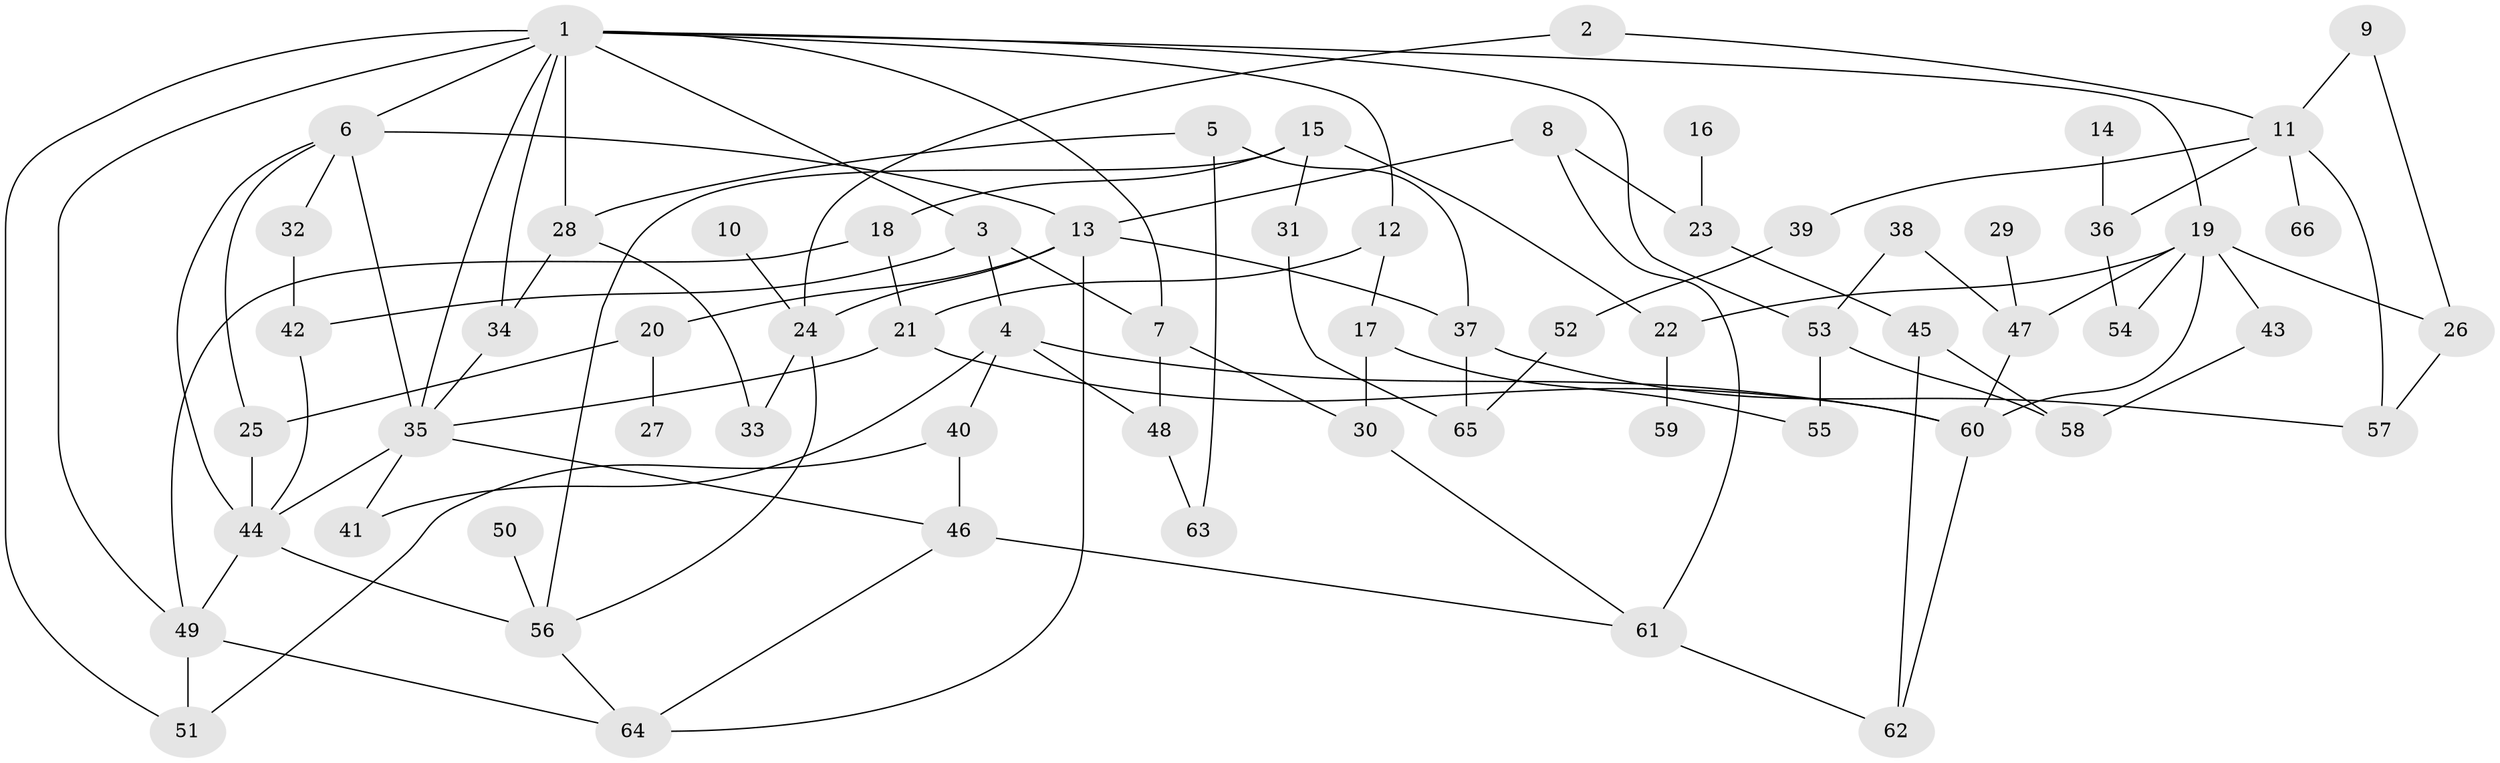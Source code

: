 // original degree distribution, {6: 0.05343511450381679, 7: 0.015267175572519083, 5: 0.05343511450381679, 4: 0.09923664122137404, 2: 0.3053435114503817, 1: 0.2366412213740458, 3: 0.22900763358778625, 8: 0.007633587786259542}
// Generated by graph-tools (version 1.1) at 2025/01/03/09/25 03:01:00]
// undirected, 66 vertices, 109 edges
graph export_dot {
graph [start="1"]
  node [color=gray90,style=filled];
  1;
  2;
  3;
  4;
  5;
  6;
  7;
  8;
  9;
  10;
  11;
  12;
  13;
  14;
  15;
  16;
  17;
  18;
  19;
  20;
  21;
  22;
  23;
  24;
  25;
  26;
  27;
  28;
  29;
  30;
  31;
  32;
  33;
  34;
  35;
  36;
  37;
  38;
  39;
  40;
  41;
  42;
  43;
  44;
  45;
  46;
  47;
  48;
  49;
  50;
  51;
  52;
  53;
  54;
  55;
  56;
  57;
  58;
  59;
  60;
  61;
  62;
  63;
  64;
  65;
  66;
  1 -- 3 [weight=1.0];
  1 -- 6 [weight=1.0];
  1 -- 7 [weight=1.0];
  1 -- 12 [weight=1.0];
  1 -- 19 [weight=1.0];
  1 -- 28 [weight=1.0];
  1 -- 34 [weight=1.0];
  1 -- 35 [weight=1.0];
  1 -- 49 [weight=1.0];
  1 -- 51 [weight=1.0];
  1 -- 53 [weight=1.0];
  2 -- 11 [weight=1.0];
  2 -- 24 [weight=1.0];
  3 -- 4 [weight=1.0];
  3 -- 7 [weight=1.0];
  3 -- 42 [weight=1.0];
  4 -- 40 [weight=1.0];
  4 -- 41 [weight=1.0];
  4 -- 48 [weight=1.0];
  4 -- 60 [weight=1.0];
  5 -- 28 [weight=1.0];
  5 -- 37 [weight=1.0];
  5 -- 63 [weight=1.0];
  6 -- 13 [weight=1.0];
  6 -- 25 [weight=1.0];
  6 -- 32 [weight=1.0];
  6 -- 35 [weight=2.0];
  6 -- 44 [weight=1.0];
  7 -- 30 [weight=1.0];
  7 -- 48 [weight=1.0];
  8 -- 13 [weight=1.0];
  8 -- 23 [weight=1.0];
  8 -- 61 [weight=1.0];
  9 -- 11 [weight=1.0];
  9 -- 26 [weight=1.0];
  10 -- 24 [weight=1.0];
  11 -- 36 [weight=1.0];
  11 -- 39 [weight=1.0];
  11 -- 57 [weight=1.0];
  11 -- 66 [weight=1.0];
  12 -- 17 [weight=1.0];
  12 -- 21 [weight=1.0];
  13 -- 20 [weight=1.0];
  13 -- 24 [weight=1.0];
  13 -- 37 [weight=1.0];
  13 -- 64 [weight=1.0];
  14 -- 36 [weight=1.0];
  15 -- 18 [weight=1.0];
  15 -- 22 [weight=1.0];
  15 -- 31 [weight=1.0];
  15 -- 56 [weight=1.0];
  16 -- 23 [weight=1.0];
  17 -- 30 [weight=1.0];
  17 -- 55 [weight=1.0];
  18 -- 21 [weight=1.0];
  18 -- 49 [weight=1.0];
  19 -- 22 [weight=1.0];
  19 -- 26 [weight=1.0];
  19 -- 43 [weight=1.0];
  19 -- 47 [weight=1.0];
  19 -- 54 [weight=1.0];
  19 -- 60 [weight=1.0];
  20 -- 25 [weight=1.0];
  20 -- 27 [weight=1.0];
  21 -- 35 [weight=1.0];
  21 -- 60 [weight=1.0];
  22 -- 59 [weight=1.0];
  23 -- 45 [weight=1.0];
  24 -- 33 [weight=1.0];
  24 -- 56 [weight=1.0];
  25 -- 44 [weight=1.0];
  26 -- 57 [weight=1.0];
  28 -- 33 [weight=1.0];
  28 -- 34 [weight=1.0];
  29 -- 47 [weight=1.0];
  30 -- 61 [weight=1.0];
  31 -- 65 [weight=1.0];
  32 -- 42 [weight=1.0];
  34 -- 35 [weight=1.0];
  35 -- 41 [weight=1.0];
  35 -- 44 [weight=1.0];
  35 -- 46 [weight=1.0];
  36 -- 54 [weight=1.0];
  37 -- 57 [weight=1.0];
  37 -- 65 [weight=1.0];
  38 -- 47 [weight=1.0];
  38 -- 53 [weight=1.0];
  39 -- 52 [weight=1.0];
  40 -- 46 [weight=1.0];
  40 -- 51 [weight=1.0];
  42 -- 44 [weight=1.0];
  43 -- 58 [weight=1.0];
  44 -- 49 [weight=1.0];
  44 -- 56 [weight=2.0];
  45 -- 58 [weight=1.0];
  45 -- 62 [weight=1.0];
  46 -- 61 [weight=1.0];
  46 -- 64 [weight=1.0];
  47 -- 60 [weight=1.0];
  48 -- 63 [weight=1.0];
  49 -- 51 [weight=1.0];
  49 -- 64 [weight=1.0];
  50 -- 56 [weight=1.0];
  52 -- 65 [weight=1.0];
  53 -- 55 [weight=1.0];
  53 -- 58 [weight=1.0];
  56 -- 64 [weight=1.0];
  60 -- 62 [weight=1.0];
  61 -- 62 [weight=1.0];
}
